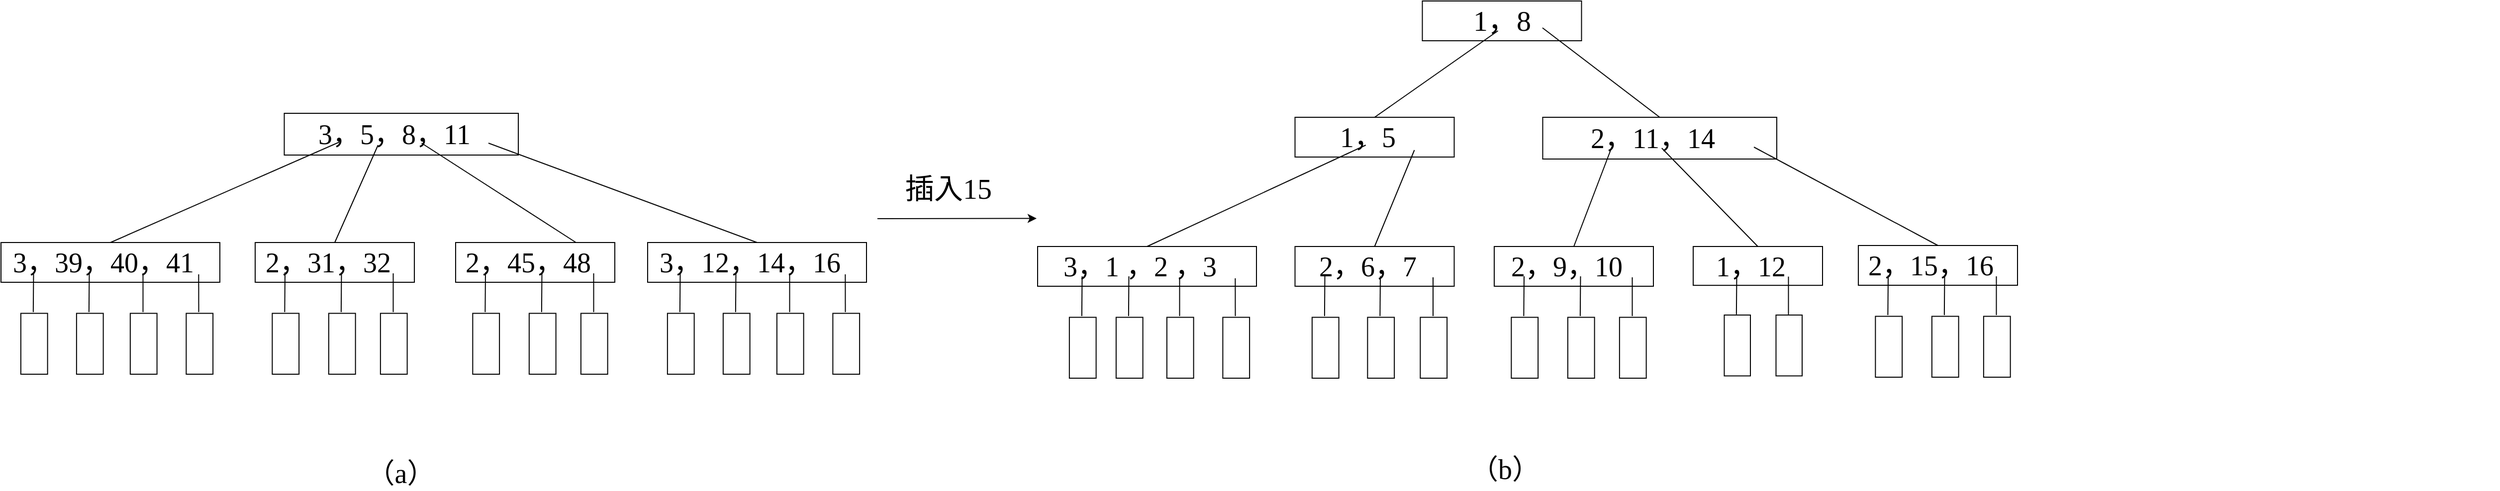 <?xml version="1.0" encoding="UTF-8"?>
<mxfile version="23.0.2" type="browser">
  <diagram name="第 1 页" id="bzMS-q2DVjoTKAky5unl">
    <mxGraphModel dx="2832" dy="2012" grid="1" gridSize="10" guides="1" tooltips="1" connect="1" arrows="1" fold="1" page="1" pageScale="1" pageWidth="827" pageHeight="1169" math="0" shadow="0">
      <root>
        <mxCell id="0" />
        <mxCell id="1" parent="0" />
        <mxCell id="rnsMS2bOBL-lMLIJdkUg-383" value="" style="group" vertex="1" connectable="0" parent="1">
          <mxGeometry x="1220" y="183.0" width="1530" height="379.51" as="geometry" />
        </mxCell>
        <mxCell id="rnsMS2bOBL-lMLIJdkUg-460" value="" style="group" vertex="1" connectable="0" parent="rnsMS2bOBL-lMLIJdkUg-383">
          <mxGeometry x="-100" y="-4" width="1156" height="379.509" as="geometry" />
        </mxCell>
        <mxCell id="rnsMS2bOBL-lMLIJdkUg-444" value="" style="endArrow=classic;html=1;rounded=0;" edge="1" parent="rnsMS2bOBL-lMLIJdkUg-460">
          <mxGeometry width="50" height="50" relative="1" as="geometry">
            <mxPoint y="219" as="sourcePoint" />
            <mxPoint x="160" y="218.76" as="targetPoint" />
          </mxGeometry>
        </mxCell>
        <mxCell id="rnsMS2bOBL-lMLIJdkUg-449" value="&lt;font style=&quot;font-size: 29px;&quot; face=&quot;Times New Roman&quot;&gt;插入15&lt;/font&gt;" style="text;html=1;strokeColor=none;fillColor=none;align=center;verticalAlign=middle;whiteSpace=wrap;rounded=0;container=0;" vertex="1" parent="rnsMS2bOBL-lMLIJdkUg-460">
          <mxGeometry x="25.911" y="163" width="90.688" height="51.0" as="geometry" />
        </mxCell>
        <mxCell id="rnsMS2bOBL-lMLIJdkUg-327" value="&lt;font face=&quot;Times New Roman&quot;&gt;&lt;span style=&quot;font-size: 28px;&quot;&gt;2，6，7&amp;nbsp;&amp;nbsp;&lt;/span&gt;&lt;/font&gt;" style="rounded=0;whiteSpace=wrap;html=1;align=center;container=0;" vertex="1" parent="rnsMS2bOBL-lMLIJdkUg-460">
          <mxGeometry x="419.75" y="247" width="160" height="40" as="geometry" />
        </mxCell>
        <mxCell id="rnsMS2bOBL-lMLIJdkUg-328" value="" style="rounded=0;whiteSpace=wrap;html=1;rotation=90;container=0;" vertex="1" parent="rnsMS2bOBL-lMLIJdkUg-460">
          <mxGeometry x="475.5" y="335.44" width="61.25" height="26.88" as="geometry" />
        </mxCell>
        <mxCell id="rnsMS2bOBL-lMLIJdkUg-329" value="" style="endArrow=none;html=1;rounded=0;" edge="1" parent="rnsMS2bOBL-lMLIJdkUg-460">
          <mxGeometry width="50" height="50" relative="1" as="geometry">
            <mxPoint x="505.18" y="317" as="sourcePoint" />
            <mxPoint x="505.5" y="277" as="targetPoint" />
          </mxGeometry>
        </mxCell>
        <mxCell id="rnsMS2bOBL-lMLIJdkUg-330" value="" style="rounded=0;whiteSpace=wrap;html=1;rotation=90;container=0;" vertex="1" parent="rnsMS2bOBL-lMLIJdkUg-460">
          <mxGeometry x="419.75" y="335.44" width="61.25" height="26.88" as="geometry" />
        </mxCell>
        <mxCell id="rnsMS2bOBL-lMLIJdkUg-331" value="" style="endArrow=none;html=1;rounded=0;" edge="1" parent="rnsMS2bOBL-lMLIJdkUg-460">
          <mxGeometry width="50" height="50" relative="1" as="geometry">
            <mxPoint x="449.43" y="317" as="sourcePoint" />
            <mxPoint x="449.75" y="277" as="targetPoint" />
          </mxGeometry>
        </mxCell>
        <mxCell id="rnsMS2bOBL-lMLIJdkUg-332" value="" style="rounded=0;whiteSpace=wrap;html=1;rotation=90;container=0;" vertex="1" parent="rnsMS2bOBL-lMLIJdkUg-460">
          <mxGeometry x="528.5" y="335.44" width="61.25" height="26.88" as="geometry" />
        </mxCell>
        <mxCell id="rnsMS2bOBL-lMLIJdkUg-333" value="" style="endArrow=none;html=1;rounded=0;" edge="1" parent="rnsMS2bOBL-lMLIJdkUg-460">
          <mxGeometry width="50" height="50" relative="1" as="geometry">
            <mxPoint x="558.5" y="317" as="sourcePoint" />
            <mxPoint x="558.5" y="278" as="targetPoint" />
          </mxGeometry>
        </mxCell>
        <mxCell id="rnsMS2bOBL-lMLIJdkUg-357" value="&lt;font face=&quot;Times New Roman&quot;&gt;&lt;span style=&quot;font-size: 28px;&quot;&gt;1，5&amp;nbsp;&amp;nbsp;&lt;/span&gt;&lt;/font&gt;" style="rounded=0;whiteSpace=wrap;html=1;align=center;container=0;" vertex="1" parent="rnsMS2bOBL-lMLIJdkUg-460">
          <mxGeometry x="419.75" y="117" width="160" height="40" as="geometry" />
        </mxCell>
        <mxCell id="rnsMS2bOBL-lMLIJdkUg-358" value="&lt;font face=&quot;Times New Roman&quot;&gt;&lt;span style=&quot;font-size: 28px;&quot;&gt;2，11，14&amp;nbsp;&amp;nbsp;&lt;/span&gt;&lt;/font&gt;" style="rounded=0;whiteSpace=wrap;html=1;align=center;container=0;" vertex="1" parent="rnsMS2bOBL-lMLIJdkUg-460">
          <mxGeometry x="668.75" y="117" width="235.25" height="42" as="geometry" />
        </mxCell>
        <mxCell id="rnsMS2bOBL-lMLIJdkUg-359" value="" style="endArrow=none;html=1;rounded=0;exitX=0.5;exitY=0;exitDx=0;exitDy=0;" edge="1" parent="rnsMS2bOBL-lMLIJdkUg-460" source="rnsMS2bOBL-lMLIJdkUg-421">
          <mxGeometry width="50" height="50" relative="1" as="geometry">
            <mxPoint x="284.375" y="235" as="sourcePoint" />
            <mxPoint x="490.864" y="145" as="targetPoint" />
          </mxGeometry>
        </mxCell>
        <mxCell id="rnsMS2bOBL-lMLIJdkUg-360" value="" style="endArrow=none;html=1;rounded=0;exitX=0.5;exitY=0;exitDx=0;exitDy=0;entryX=0.75;entryY=1;entryDx=0;entryDy=0;" edge="1" parent="rnsMS2bOBL-lMLIJdkUg-460" source="rnsMS2bOBL-lMLIJdkUg-327">
          <mxGeometry width="50" height="50" relative="1" as="geometry">
            <mxPoint x="503.75" y="240" as="sourcePoint" />
            <mxPoint x="539.75" y="150" as="targetPoint" />
          </mxGeometry>
        </mxCell>
        <mxCell id="rnsMS2bOBL-lMLIJdkUg-362" value="" style="endArrow=none;html=1;rounded=0;exitX=0.5;exitY=0;exitDx=0;exitDy=0;entryX=0.25;entryY=1;entryDx=0;entryDy=0;" edge="1" source="rnsMS2bOBL-lMLIJdkUg-341" parent="rnsMS2bOBL-lMLIJdkUg-460">
          <mxGeometry width="50" height="50" relative="1" as="geometry">
            <mxPoint x="775" y="234" as="sourcePoint" />
            <mxPoint x="738.562" y="146" as="targetPoint" />
          </mxGeometry>
        </mxCell>
        <mxCell id="rnsMS2bOBL-lMLIJdkUg-365" value="&lt;font face=&quot;Times New Roman&quot;&gt;&lt;span style=&quot;font-size: 29px;&quot;&gt;1，8&lt;/span&gt;&lt;/font&gt;" style="rounded=0;whiteSpace=wrap;html=1;align=center;container=0;" vertex="1" parent="rnsMS2bOBL-lMLIJdkUg-460">
          <mxGeometry x="547.75" width="160" height="40" as="geometry" />
        </mxCell>
        <mxCell id="rnsMS2bOBL-lMLIJdkUg-366" value="" style="endArrow=none;html=1;rounded=0;exitX=0.5;exitY=0;exitDx=0;exitDy=0;entryX=0.5;entryY=1;entryDx=0;entryDy=0;" edge="1" source="rnsMS2bOBL-lMLIJdkUg-357" parent="rnsMS2bOBL-lMLIJdkUg-460">
          <mxGeometry width="50" height="50" relative="1" as="geometry">
            <mxPoint x="551.75" y="107" as="sourcePoint" />
            <mxPoint x="623.75" y="30" as="targetPoint" />
          </mxGeometry>
        </mxCell>
        <mxCell id="rnsMS2bOBL-lMLIJdkUg-367" value="" style="endArrow=none;html=1;rounded=0;exitX=0.5;exitY=0;exitDx=0;exitDy=0;" edge="1" source="rnsMS2bOBL-lMLIJdkUg-358" parent="rnsMS2bOBL-lMLIJdkUg-460">
          <mxGeometry width="50" height="50" relative="1" as="geometry">
            <mxPoint x="825.375" y="104" as="sourcePoint" />
            <mxPoint x="668.497" y="27" as="targetPoint" />
          </mxGeometry>
        </mxCell>
        <mxCell id="rnsMS2bOBL-lMLIJdkUg-382" value="" style="endArrow=none;html=1;rounded=0;exitX=0.5;exitY=0;exitDx=0;exitDy=0;" edge="1" source="rnsMS2bOBL-lMLIJdkUg-375" parent="rnsMS2bOBL-lMLIJdkUg-460">
          <mxGeometry width="50" height="50" relative="1" as="geometry">
            <mxPoint x="1194" y="235.0" as="sourcePoint" />
            <mxPoint x="881.055" y="147.0" as="targetPoint" />
          </mxGeometry>
        </mxCell>
        <mxCell id="rnsMS2bOBL-lMLIJdkUg-421" value="&lt;font face=&quot;Times New Roman&quot;&gt;&lt;span style=&quot;font-size: 28px;&quot;&gt;3，1 ，2 ，3&amp;nbsp;&amp;nbsp;&lt;/span&gt;&lt;/font&gt;" style="rounded=0;whiteSpace=wrap;html=1;align=center;container=0;" vertex="1" parent="rnsMS2bOBL-lMLIJdkUg-460">
          <mxGeometry x="161" y="247.0" width="220" height="40" as="geometry" />
        </mxCell>
        <mxCell id="rnsMS2bOBL-lMLIJdkUg-422" value="" style="rounded=0;whiteSpace=wrap;html=1;rotation=90;container=0;" vertex="1" parent="rnsMS2bOBL-lMLIJdkUg-460">
          <mxGeometry x="222.75" y="335.44" width="61.25" height="26.88" as="geometry" />
        </mxCell>
        <mxCell id="rnsMS2bOBL-lMLIJdkUg-423" value="" style="endArrow=none;html=1;rounded=0;" edge="1" parent="rnsMS2bOBL-lMLIJdkUg-460">
          <mxGeometry width="50" height="50" relative="1" as="geometry">
            <mxPoint x="252.43" y="317.0" as="sourcePoint" />
            <mxPoint x="252.75" y="277.0" as="targetPoint" />
          </mxGeometry>
        </mxCell>
        <mxCell id="rnsMS2bOBL-lMLIJdkUg-424" value="" style="rounded=0;whiteSpace=wrap;html=1;rotation=90;container=0;" vertex="1" parent="rnsMS2bOBL-lMLIJdkUg-460">
          <mxGeometry x="175.75" y="335.44" width="61.25" height="26.88" as="geometry" />
        </mxCell>
        <mxCell id="rnsMS2bOBL-lMLIJdkUg-425" value="" style="endArrow=none;html=1;rounded=0;" edge="1" parent="rnsMS2bOBL-lMLIJdkUg-460">
          <mxGeometry width="50" height="50" relative="1" as="geometry">
            <mxPoint x="205.43" y="317.0" as="sourcePoint" />
            <mxPoint x="205.75" y="277.0" as="targetPoint" />
          </mxGeometry>
        </mxCell>
        <mxCell id="rnsMS2bOBL-lMLIJdkUg-426" value="" style="rounded=0;whiteSpace=wrap;html=1;rotation=90;container=0;" vertex="1" parent="rnsMS2bOBL-lMLIJdkUg-460">
          <mxGeometry x="273.75" y="335.44" width="61.25" height="26.88" as="geometry" />
        </mxCell>
        <mxCell id="rnsMS2bOBL-lMLIJdkUg-427" value="" style="endArrow=none;html=1;rounded=0;" edge="1" parent="rnsMS2bOBL-lMLIJdkUg-460">
          <mxGeometry width="50" height="50" relative="1" as="geometry">
            <mxPoint x="303.75" y="317.0" as="sourcePoint" />
            <mxPoint x="303.75" y="278.0" as="targetPoint" />
          </mxGeometry>
        </mxCell>
        <mxCell id="rnsMS2bOBL-lMLIJdkUg-428" value="" style="rounded=0;whiteSpace=wrap;html=1;rotation=90;container=0;" vertex="1" parent="rnsMS2bOBL-lMLIJdkUg-460">
          <mxGeometry x="330" y="335.44" width="61.25" height="26.88" as="geometry" />
        </mxCell>
        <mxCell id="rnsMS2bOBL-lMLIJdkUg-429" value="" style="endArrow=none;html=1;rounded=0;" edge="1" parent="rnsMS2bOBL-lMLIJdkUg-460">
          <mxGeometry width="50" height="50" relative="1" as="geometry">
            <mxPoint x="359.75" y="317.0" as="sourcePoint" />
            <mxPoint x="359.68" y="279.0" as="targetPoint" />
          </mxGeometry>
        </mxCell>
        <mxCell id="rnsMS2bOBL-lMLIJdkUg-441" value="" style="endArrow=none;html=1;rounded=0;entryX=0.5;entryY=0;entryDx=0;entryDy=0;exitX=0.5;exitY=1;exitDx=0;exitDy=0;" edge="1" parent="rnsMS2bOBL-lMLIJdkUg-460" target="rnsMS2bOBL-lMLIJdkUg-433">
          <mxGeometry width="50" height="50" relative="1" as="geometry">
            <mxPoint x="788.375" y="148" as="sourcePoint" />
            <mxPoint x="961" y="236" as="targetPoint" />
          </mxGeometry>
        </mxCell>
        <mxCell id="rnsMS2bOBL-lMLIJdkUg-341" value="&lt;font face=&quot;Times New Roman&quot;&gt;&lt;span style=&quot;font-size: 28px;&quot;&gt;2，9，10&amp;nbsp;&amp;nbsp;&lt;/span&gt;&lt;/font&gt;" style="rounded=0;whiteSpace=wrap;html=1;align=center;container=0;" vertex="1" parent="rnsMS2bOBL-lMLIJdkUg-460">
          <mxGeometry x="620" y="247" width="160" height="40.002" as="geometry" />
        </mxCell>
        <mxCell id="rnsMS2bOBL-lMLIJdkUg-342" value="" style="rounded=0;whiteSpace=wrap;html=1;rotation=90;container=0;" vertex="1" parent="rnsMS2bOBL-lMLIJdkUg-460">
          <mxGeometry x="676.75" y="335.443" width="61.25" height="26.881" as="geometry" />
        </mxCell>
        <mxCell id="rnsMS2bOBL-lMLIJdkUg-343" value="" style="endArrow=none;html=1;rounded=0;" edge="1" parent="rnsMS2bOBL-lMLIJdkUg-460">
          <mxGeometry width="50" height="50" relative="1" as="geometry">
            <mxPoint x="706.43" y="317.003" as="sourcePoint" />
            <mxPoint x="706.75" y="277.001" as="targetPoint" />
          </mxGeometry>
        </mxCell>
        <mxCell id="rnsMS2bOBL-lMLIJdkUg-344" value="" style="rounded=0;whiteSpace=wrap;html=1;rotation=90;container=0;" vertex="1" parent="rnsMS2bOBL-lMLIJdkUg-460">
          <mxGeometry x="620" y="335.443" width="61.25" height="26.881" as="geometry" />
        </mxCell>
        <mxCell id="rnsMS2bOBL-lMLIJdkUg-345" value="" style="endArrow=none;html=1;rounded=0;" edge="1" parent="rnsMS2bOBL-lMLIJdkUg-460">
          <mxGeometry width="50" height="50" relative="1" as="geometry">
            <mxPoint x="649.68" y="317.003" as="sourcePoint" />
            <mxPoint x="650" y="277.001" as="targetPoint" />
          </mxGeometry>
        </mxCell>
        <mxCell id="rnsMS2bOBL-lMLIJdkUg-346" value="" style="rounded=0;whiteSpace=wrap;html=1;rotation=90;container=0;" vertex="1" parent="rnsMS2bOBL-lMLIJdkUg-460">
          <mxGeometry x="728.75" y="335.443" width="61.25" height="26.881" as="geometry" />
        </mxCell>
        <mxCell id="rnsMS2bOBL-lMLIJdkUg-347" value="" style="endArrow=none;html=1;rounded=0;" edge="1" parent="rnsMS2bOBL-lMLIJdkUg-460">
          <mxGeometry width="50" height="50" relative="1" as="geometry">
            <mxPoint x="758.75" y="317.003" as="sourcePoint" />
            <mxPoint x="758.75" y="278.001" as="targetPoint" />
          </mxGeometry>
        </mxCell>
        <mxCell id="rnsMS2bOBL-lMLIJdkUg-433" value="&lt;font face=&quot;Times New Roman&quot;&gt;&lt;span style=&quot;font-size: 28px;&quot;&gt;1，12&amp;nbsp;&amp;nbsp;&lt;/span&gt;&lt;/font&gt;" style="rounded=0;whiteSpace=wrap;html=1;align=center;container=0;" vertex="1" parent="rnsMS2bOBL-lMLIJdkUg-460">
          <mxGeometry x="820" y="247" width="130" height="39.095" as="geometry" />
        </mxCell>
        <mxCell id="rnsMS2bOBL-lMLIJdkUg-434" value="" style="rounded=0;whiteSpace=wrap;html=1;rotation=90;container=0;" vertex="1" parent="rnsMS2bOBL-lMLIJdkUg-460">
          <mxGeometry x="833.75" y="333.442" width="61.25" height="26.273" as="geometry" />
        </mxCell>
        <mxCell id="rnsMS2bOBL-lMLIJdkUg-435" value="" style="endArrow=none;html=1;rounded=0;" edge="1" parent="rnsMS2bOBL-lMLIJdkUg-460">
          <mxGeometry width="50" height="50" relative="1" as="geometry">
            <mxPoint x="863.43" y="315.418" as="sourcePoint" />
            <mxPoint x="863.75" y="276.322" as="targetPoint" />
          </mxGeometry>
        </mxCell>
        <mxCell id="rnsMS2bOBL-lMLIJdkUg-438" value="" style="rounded=0;whiteSpace=wrap;html=1;rotation=90;container=0;" vertex="1" parent="rnsMS2bOBL-lMLIJdkUg-460">
          <mxGeometry x="885.75" y="333.442" width="61.25" height="26.273" as="geometry" />
        </mxCell>
        <mxCell id="rnsMS2bOBL-lMLIJdkUg-439" value="" style="endArrow=none;html=1;rounded=0;" edge="1" parent="rnsMS2bOBL-lMLIJdkUg-460">
          <mxGeometry width="50" height="50" relative="1" as="geometry">
            <mxPoint x="915.75" y="315.418" as="sourcePoint" />
            <mxPoint x="915.75" y="277.3" as="targetPoint" />
          </mxGeometry>
        </mxCell>
        <mxCell id="rnsMS2bOBL-lMLIJdkUg-375" value="&lt;font face=&quot;Times New Roman&quot;&gt;&lt;span style=&quot;font-size: 28px;&quot;&gt;2，15，16&amp;nbsp;&amp;nbsp;&lt;/span&gt;&lt;/font&gt;" style="rounded=0;whiteSpace=wrap;html=1;align=center;container=0;" vertex="1" parent="rnsMS2bOBL-lMLIJdkUg-460">
          <mxGeometry x="986" y="246" width="160" height="40" as="geometry" />
        </mxCell>
        <mxCell id="rnsMS2bOBL-lMLIJdkUg-376" value="" style="rounded=0;whiteSpace=wrap;html=1;rotation=90;container=0;" vertex="1" parent="rnsMS2bOBL-lMLIJdkUg-460">
          <mxGeometry x="1042.75" y="334.44" width="61.25" height="26.88" as="geometry" />
        </mxCell>
        <mxCell id="rnsMS2bOBL-lMLIJdkUg-377" value="" style="endArrow=none;html=1;rounded=0;" edge="1" parent="rnsMS2bOBL-lMLIJdkUg-460">
          <mxGeometry width="50" height="50" relative="1" as="geometry">
            <mxPoint x="1072.43" y="316" as="sourcePoint" />
            <mxPoint x="1072.75" y="276" as="targetPoint" />
          </mxGeometry>
        </mxCell>
        <mxCell id="rnsMS2bOBL-lMLIJdkUg-378" value="" style="rounded=0;whiteSpace=wrap;html=1;rotation=90;container=0;" vertex="1" parent="rnsMS2bOBL-lMLIJdkUg-460">
          <mxGeometry x="986" y="334.44" width="61.25" height="26.88" as="geometry" />
        </mxCell>
        <mxCell id="rnsMS2bOBL-lMLIJdkUg-379" value="" style="endArrow=none;html=1;rounded=0;" edge="1" parent="rnsMS2bOBL-lMLIJdkUg-460">
          <mxGeometry width="50" height="50" relative="1" as="geometry">
            <mxPoint x="1015.68" y="316" as="sourcePoint" />
            <mxPoint x="1016" y="276" as="targetPoint" />
          </mxGeometry>
        </mxCell>
        <mxCell id="rnsMS2bOBL-lMLIJdkUg-380" value="" style="rounded=0;whiteSpace=wrap;html=1;rotation=90;container=0;" vertex="1" parent="rnsMS2bOBL-lMLIJdkUg-460">
          <mxGeometry x="1094.75" y="334.44" width="61.25" height="26.88" as="geometry" />
        </mxCell>
        <mxCell id="rnsMS2bOBL-lMLIJdkUg-381" value="" style="endArrow=none;html=1;rounded=0;" edge="1" parent="rnsMS2bOBL-lMLIJdkUg-460">
          <mxGeometry width="50" height="50" relative="1" as="geometry">
            <mxPoint x="1124.75" y="316" as="sourcePoint" />
            <mxPoint x="1124.75" y="277" as="targetPoint" />
          </mxGeometry>
        </mxCell>
        <mxCell id="rnsMS2bOBL-lMLIJdkUg-452" value="&lt;span style=&quot;font-size: 28px;&quot;&gt;&lt;font face=&quot;Times New Roman&quot;&gt;（b）&lt;/font&gt;&lt;/span&gt;" style="text;html=1;strokeColor=none;fillColor=none;align=center;verticalAlign=middle;whiteSpace=wrap;rounded=0;container=0;" vertex="1" parent="1">
          <mxGeometry x="1721" y="635" width="60" height="30" as="geometry" />
        </mxCell>
        <mxCell id="rnsMS2bOBL-lMLIJdkUg-26" value="&lt;font face=&quot;Times New Roman&quot;&gt;&lt;span style=&quot;font-size: 28px;&quot;&gt;2，31，32&amp;nbsp;&amp;nbsp;&lt;/span&gt;&lt;/font&gt;" style="rounded=0;whiteSpace=wrap;html=1;align=center;container=0;" vertex="1" parent="1">
          <mxGeometry x="494.5" y="422.0" width="160" height="40" as="geometry" />
        </mxCell>
        <mxCell id="rnsMS2bOBL-lMLIJdkUg-27" value="" style="rounded=0;whiteSpace=wrap;html=1;rotation=90;container=0;" vertex="1" parent="1">
          <mxGeometry x="551.25" y="510.44" width="61.25" height="26.88" as="geometry" />
        </mxCell>
        <mxCell id="rnsMS2bOBL-lMLIJdkUg-28" value="" style="endArrow=none;html=1;rounded=0;" edge="1" parent="1">
          <mxGeometry width="50" height="50" relative="1" as="geometry">
            <mxPoint x="580.93" y="492.0" as="sourcePoint" />
            <mxPoint x="581.25" y="452.0" as="targetPoint" />
          </mxGeometry>
        </mxCell>
        <mxCell id="rnsMS2bOBL-lMLIJdkUg-29" value="" style="rounded=0;whiteSpace=wrap;html=1;rotation=90;container=0;" vertex="1" parent="1">
          <mxGeometry x="494.5" y="510.44" width="61.25" height="26.88" as="geometry" />
        </mxCell>
        <mxCell id="rnsMS2bOBL-lMLIJdkUg-30" value="" style="endArrow=none;html=1;rounded=0;" edge="1" parent="1">
          <mxGeometry width="50" height="50" relative="1" as="geometry">
            <mxPoint x="524.18" y="492.0" as="sourcePoint" />
            <mxPoint x="524.5" y="452.0" as="targetPoint" />
          </mxGeometry>
        </mxCell>
        <mxCell id="rnsMS2bOBL-lMLIJdkUg-31" value="" style="rounded=0;whiteSpace=wrap;html=1;rotation=90;container=0;" vertex="1" parent="1">
          <mxGeometry x="603.25" y="510.44" width="61.25" height="26.88" as="geometry" />
        </mxCell>
        <mxCell id="rnsMS2bOBL-lMLIJdkUg-32" value="" style="endArrow=none;html=1;rounded=0;" edge="1" parent="1">
          <mxGeometry width="50" height="50" relative="1" as="geometry">
            <mxPoint x="633.25" y="492.0" as="sourcePoint" />
            <mxPoint x="633.25" y="453.0" as="targetPoint" />
          </mxGeometry>
        </mxCell>
        <mxCell id="rnsMS2bOBL-lMLIJdkUg-33" value="&lt;font face=&quot;Times New Roman&quot;&gt;&lt;span style=&quot;font-size: 28px;&quot;&gt;3，39，40，41&amp;nbsp;&amp;nbsp;&lt;/span&gt;&lt;/font&gt;" style="rounded=0;whiteSpace=wrap;html=1;align=center;container=0;" vertex="1" parent="1">
          <mxGeometry x="239" y="422.0" width="220" height="40" as="geometry" />
        </mxCell>
        <mxCell id="rnsMS2bOBL-lMLIJdkUg-34" value="" style="rounded=0;whiteSpace=wrap;html=1;rotation=90;container=0;" vertex="1" parent="1">
          <mxGeometry x="297.75" y="510.44" width="61.25" height="26.88" as="geometry" />
        </mxCell>
        <mxCell id="rnsMS2bOBL-lMLIJdkUg-35" value="" style="endArrow=none;html=1;rounded=0;" edge="1" parent="1">
          <mxGeometry width="50" height="50" relative="1" as="geometry">
            <mxPoint x="327.43" y="492.0" as="sourcePoint" />
            <mxPoint x="327.75" y="452.0" as="targetPoint" />
          </mxGeometry>
        </mxCell>
        <mxCell id="rnsMS2bOBL-lMLIJdkUg-36" value="" style="rounded=0;whiteSpace=wrap;html=1;rotation=90;container=0;" vertex="1" parent="1">
          <mxGeometry x="241.75" y="510.44" width="61.25" height="26.88" as="geometry" />
        </mxCell>
        <mxCell id="rnsMS2bOBL-lMLIJdkUg-37" value="" style="endArrow=none;html=1;rounded=0;" edge="1" parent="1">
          <mxGeometry width="50" height="50" relative="1" as="geometry">
            <mxPoint x="271.43" y="492.0" as="sourcePoint" />
            <mxPoint x="271.75" y="452.0" as="targetPoint" />
          </mxGeometry>
        </mxCell>
        <mxCell id="rnsMS2bOBL-lMLIJdkUg-38" value="" style="rounded=0;whiteSpace=wrap;html=1;rotation=90;container=0;" vertex="1" parent="1">
          <mxGeometry x="351.75" y="510.44" width="61.25" height="26.88" as="geometry" />
        </mxCell>
        <mxCell id="rnsMS2bOBL-lMLIJdkUg-39" value="" style="endArrow=none;html=1;rounded=0;" edge="1" parent="1">
          <mxGeometry width="50" height="50" relative="1" as="geometry">
            <mxPoint x="381.75" y="492.0" as="sourcePoint" />
            <mxPoint x="381.75" y="453.0" as="targetPoint" />
          </mxGeometry>
        </mxCell>
        <mxCell id="rnsMS2bOBL-lMLIJdkUg-40" value="" style="rounded=0;whiteSpace=wrap;html=1;rotation=90;container=0;" vertex="1" parent="1">
          <mxGeometry x="408" y="510.44" width="61.25" height="26.88" as="geometry" />
        </mxCell>
        <mxCell id="rnsMS2bOBL-lMLIJdkUg-41" value="" style="endArrow=none;html=1;rounded=0;" edge="1" parent="1">
          <mxGeometry width="50" height="50" relative="1" as="geometry">
            <mxPoint x="437.75" y="492.0" as="sourcePoint" />
            <mxPoint x="437.68" y="454.0" as="targetPoint" />
          </mxGeometry>
        </mxCell>
        <mxCell id="rnsMS2bOBL-lMLIJdkUg-43" value="&lt;font face=&quot;Times New Roman&quot;&gt;&lt;span style=&quot;font-size: 28px;&quot;&gt;3，5，8，11&amp;nbsp;&amp;nbsp;&lt;/span&gt;&lt;/font&gt;" style="rounded=0;whiteSpace=wrap;html=1;align=center;container=0;" vertex="1" parent="1">
          <mxGeometry x="523.75" y="292.0" width="235.25" height="42" as="geometry" />
        </mxCell>
        <mxCell id="rnsMS2bOBL-lMLIJdkUg-47" value="" style="endArrow=none;html=1;rounded=0;exitX=0.5;exitY=0;exitDx=0;exitDy=0;" edge="1" source="rnsMS2bOBL-lMLIJdkUg-26" parent="1">
          <mxGeometry width="50" height="50" relative="1" as="geometry">
            <mxPoint x="685" y="422.0" as="sourcePoint" />
            <mxPoint x="618" y="324.0" as="targetPoint" />
          </mxGeometry>
        </mxCell>
        <mxCell id="rnsMS2bOBL-lMLIJdkUg-48" value="" style="endArrow=none;html=1;rounded=0;exitX=0.5;exitY=0;exitDx=0;exitDy=0;" edge="1" source="rnsMS2bOBL-lMLIJdkUg-33" parent="1">
          <mxGeometry width="50" height="50" relative="1" as="geometry">
            <mxPoint x="363.5" y="422.0" as="sourcePoint" />
            <mxPoint x="579" y="321.0" as="targetPoint" />
          </mxGeometry>
        </mxCell>
        <mxCell id="rnsMS2bOBL-lMLIJdkUg-49" value="" style="endArrow=none;html=1;rounded=0;exitX=0.5;exitY=0;exitDx=0;exitDy=0;" edge="1" parent="1">
          <mxGeometry width="50" height="50" relative="1" as="geometry">
            <mxPoint x="817" y="422.0" as="sourcePoint" />
            <mxPoint x="661.75" y="322.0" as="targetPoint" />
          </mxGeometry>
        </mxCell>
        <mxCell id="rnsMS2bOBL-lMLIJdkUg-53" value="&lt;font face=&quot;Times New Roman&quot;&gt;&lt;span style=&quot;font-size: 28px;&quot;&gt;2，45，48&amp;nbsp;&amp;nbsp;&lt;/span&gt;&lt;/font&gt;" style="rounded=0;whiteSpace=wrap;html=1;align=center;container=0;" vertex="1" parent="1">
          <mxGeometry x="696" y="422.0" width="160" height="40" as="geometry" />
        </mxCell>
        <mxCell id="rnsMS2bOBL-lMLIJdkUg-54" value="" style="rounded=0;whiteSpace=wrap;html=1;rotation=90;container=0;" vertex="1" parent="1">
          <mxGeometry x="752.75" y="510.44" width="61.25" height="26.88" as="geometry" />
        </mxCell>
        <mxCell id="rnsMS2bOBL-lMLIJdkUg-55" value="" style="endArrow=none;html=1;rounded=0;" edge="1" parent="1">
          <mxGeometry width="50" height="50" relative="1" as="geometry">
            <mxPoint x="782.43" y="492.0" as="sourcePoint" />
            <mxPoint x="782.75" y="452.0" as="targetPoint" />
          </mxGeometry>
        </mxCell>
        <mxCell id="rnsMS2bOBL-lMLIJdkUg-56" value="" style="rounded=0;whiteSpace=wrap;html=1;rotation=90;container=0;" vertex="1" parent="1">
          <mxGeometry x="696" y="510.44" width="61.25" height="26.88" as="geometry" />
        </mxCell>
        <mxCell id="rnsMS2bOBL-lMLIJdkUg-57" value="" style="endArrow=none;html=1;rounded=0;" edge="1" parent="1">
          <mxGeometry width="50" height="50" relative="1" as="geometry">
            <mxPoint x="725.68" y="492.0" as="sourcePoint" />
            <mxPoint x="726" y="452.0" as="targetPoint" />
          </mxGeometry>
        </mxCell>
        <mxCell id="rnsMS2bOBL-lMLIJdkUg-58" value="" style="rounded=0;whiteSpace=wrap;html=1;rotation=90;container=0;" vertex="1" parent="1">
          <mxGeometry x="804.75" y="510.44" width="61.25" height="26.88" as="geometry" />
        </mxCell>
        <mxCell id="rnsMS2bOBL-lMLIJdkUg-59" value="" style="endArrow=none;html=1;rounded=0;" edge="1" parent="1">
          <mxGeometry width="50" height="50" relative="1" as="geometry">
            <mxPoint x="834.75" y="492.0" as="sourcePoint" />
            <mxPoint x="834.75" y="453.0" as="targetPoint" />
          </mxGeometry>
        </mxCell>
        <mxCell id="rnsMS2bOBL-lMLIJdkUg-67" value="" style="endArrow=none;html=1;rounded=0;exitX=0.5;exitY=0;exitDx=0;exitDy=0;" edge="1" source="rnsMS2bOBL-lMLIJdkUg-68" parent="1">
          <mxGeometry width="50" height="50" relative="1" as="geometry">
            <mxPoint x="1029" y="422.0" as="sourcePoint" />
            <mxPoint x="729" y="322" as="targetPoint" />
          </mxGeometry>
        </mxCell>
        <mxCell id="rnsMS2bOBL-lMLIJdkUg-68" value="&lt;font face=&quot;Times New Roman&quot;&gt;&lt;span style=&quot;font-size: 28px;&quot;&gt;3，12，14，16&amp;nbsp;&amp;nbsp;&lt;/span&gt;&lt;/font&gt;" style="rounded=0;whiteSpace=wrap;html=1;align=center;container=0;" vertex="1" parent="1">
          <mxGeometry x="889" y="422.0" width="220" height="40" as="geometry" />
        </mxCell>
        <mxCell id="rnsMS2bOBL-lMLIJdkUg-69" value="" style="rounded=0;whiteSpace=wrap;html=1;rotation=90;container=0;" vertex="1" parent="1">
          <mxGeometry x="947.75" y="510.44" width="61.25" height="26.88" as="geometry" />
        </mxCell>
        <mxCell id="rnsMS2bOBL-lMLIJdkUg-70" value="" style="endArrow=none;html=1;rounded=0;" edge="1" parent="1">
          <mxGeometry width="50" height="50" relative="1" as="geometry">
            <mxPoint x="977.43" y="492.0" as="sourcePoint" />
            <mxPoint x="977.75" y="452.0" as="targetPoint" />
          </mxGeometry>
        </mxCell>
        <mxCell id="rnsMS2bOBL-lMLIJdkUg-71" value="" style="rounded=0;whiteSpace=wrap;html=1;rotation=90;container=0;" vertex="1" parent="1">
          <mxGeometry x="891.75" y="510.44" width="61.25" height="26.88" as="geometry" />
        </mxCell>
        <mxCell id="rnsMS2bOBL-lMLIJdkUg-72" value="" style="endArrow=none;html=1;rounded=0;" edge="1" parent="1">
          <mxGeometry width="50" height="50" relative="1" as="geometry">
            <mxPoint x="921.43" y="492.0" as="sourcePoint" />
            <mxPoint x="921.75" y="452.0" as="targetPoint" />
          </mxGeometry>
        </mxCell>
        <mxCell id="rnsMS2bOBL-lMLIJdkUg-73" value="" style="rounded=0;whiteSpace=wrap;html=1;rotation=90;container=0;" vertex="1" parent="1">
          <mxGeometry x="1001.75" y="510.44" width="61.25" height="26.88" as="geometry" />
        </mxCell>
        <mxCell id="rnsMS2bOBL-lMLIJdkUg-74" value="" style="endArrow=none;html=1;rounded=0;" edge="1" parent="1">
          <mxGeometry width="50" height="50" relative="1" as="geometry">
            <mxPoint x="1031.75" y="492.0" as="sourcePoint" />
            <mxPoint x="1031.75" y="453.0" as="targetPoint" />
          </mxGeometry>
        </mxCell>
        <mxCell id="rnsMS2bOBL-lMLIJdkUg-75" value="" style="rounded=0;whiteSpace=wrap;html=1;rotation=90;container=0;" vertex="1" parent="1">
          <mxGeometry x="1058" y="510.44" width="61.25" height="26.88" as="geometry" />
        </mxCell>
        <mxCell id="rnsMS2bOBL-lMLIJdkUg-76" value="" style="endArrow=none;html=1;rounded=0;" edge="1" parent="1">
          <mxGeometry width="50" height="50" relative="1" as="geometry">
            <mxPoint x="1087.75" y="492.0" as="sourcePoint" />
            <mxPoint x="1087.68" y="454.0" as="targetPoint" />
          </mxGeometry>
        </mxCell>
        <mxCell id="rnsMS2bOBL-lMLIJdkUg-451" value="&lt;span style=&quot;font-size: 28px;&quot;&gt;&lt;font face=&quot;Times New Roman&quot;&gt;（a）&lt;/font&gt;&lt;/span&gt;" style="text;html=1;strokeColor=none;fillColor=none;align=center;verticalAlign=middle;whiteSpace=wrap;rounded=0;container=0;" vertex="1" parent="1">
          <mxGeometry x="611.38" y="639" width="60" height="30" as="geometry" />
        </mxCell>
      </root>
    </mxGraphModel>
  </diagram>
</mxfile>
